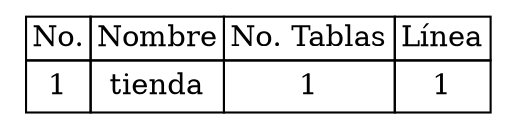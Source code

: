 
	digraph {
		tablaSimbolos [
		  shape=plaintext
		  label=<
			<table border='0' cellborder='1' color='black' cellspacing='0'>
			  <tr>
				  <td>No.</td>
				  <td>Nombre</td>
				  <td>No. Tablas</td>
				  <td>Línea</td>
			  </tr>
<tr>
<td cellpadding='4'>
1
</td>
<td cellpadding='4'>tienda
</td>
<td cellpadding='4'>1
</td>
<td cellpadding='4'>1
</td>
</tr>

		</table>
		>];
	}
	